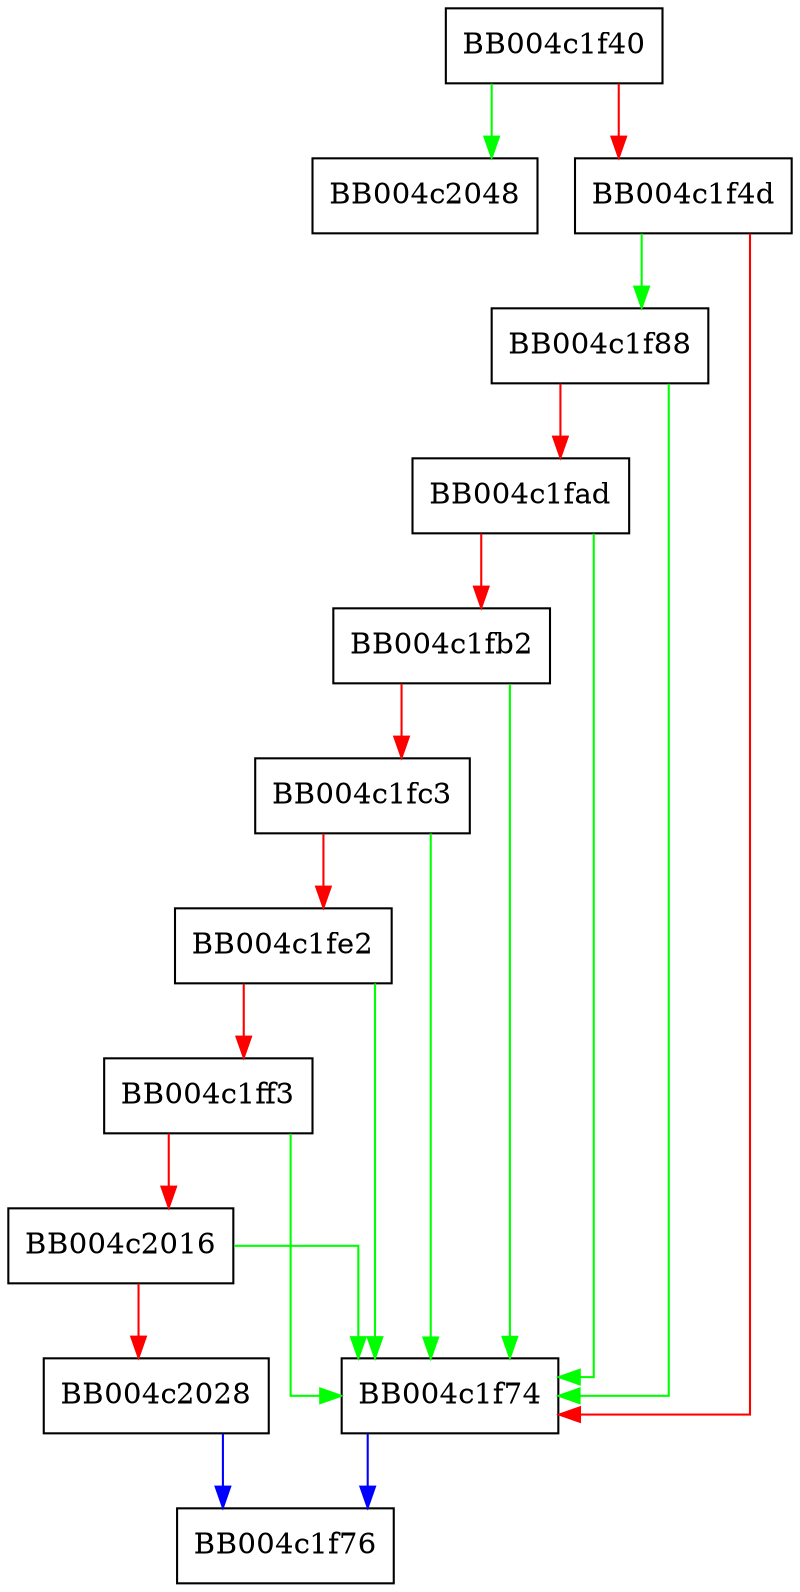 digraph ossl_quic_wire_decode_frame_reset_stream {
  node [shape="box"];
  graph [splines=ortho];
  BB004c1f40 -> BB004c2048 [color="green"];
  BB004c1f40 -> BB004c1f4d [color="red"];
  BB004c1f4d -> BB004c1f88 [color="green"];
  BB004c1f4d -> BB004c1f74 [color="red"];
  BB004c1f74 -> BB004c1f76 [color="blue"];
  BB004c1f88 -> BB004c1f74 [color="green"];
  BB004c1f88 -> BB004c1fad [color="red"];
  BB004c1fad -> BB004c1f74 [color="green"];
  BB004c1fad -> BB004c1fb2 [color="red"];
  BB004c1fb2 -> BB004c1f74 [color="green"];
  BB004c1fb2 -> BB004c1fc3 [color="red"];
  BB004c1fc3 -> BB004c1f74 [color="green"];
  BB004c1fc3 -> BB004c1fe2 [color="red"];
  BB004c1fe2 -> BB004c1f74 [color="green"];
  BB004c1fe2 -> BB004c1ff3 [color="red"];
  BB004c1ff3 -> BB004c1f74 [color="green"];
  BB004c1ff3 -> BB004c2016 [color="red"];
  BB004c2016 -> BB004c1f74 [color="green"];
  BB004c2016 -> BB004c2028 [color="red"];
  BB004c2028 -> BB004c1f76 [color="blue"];
}